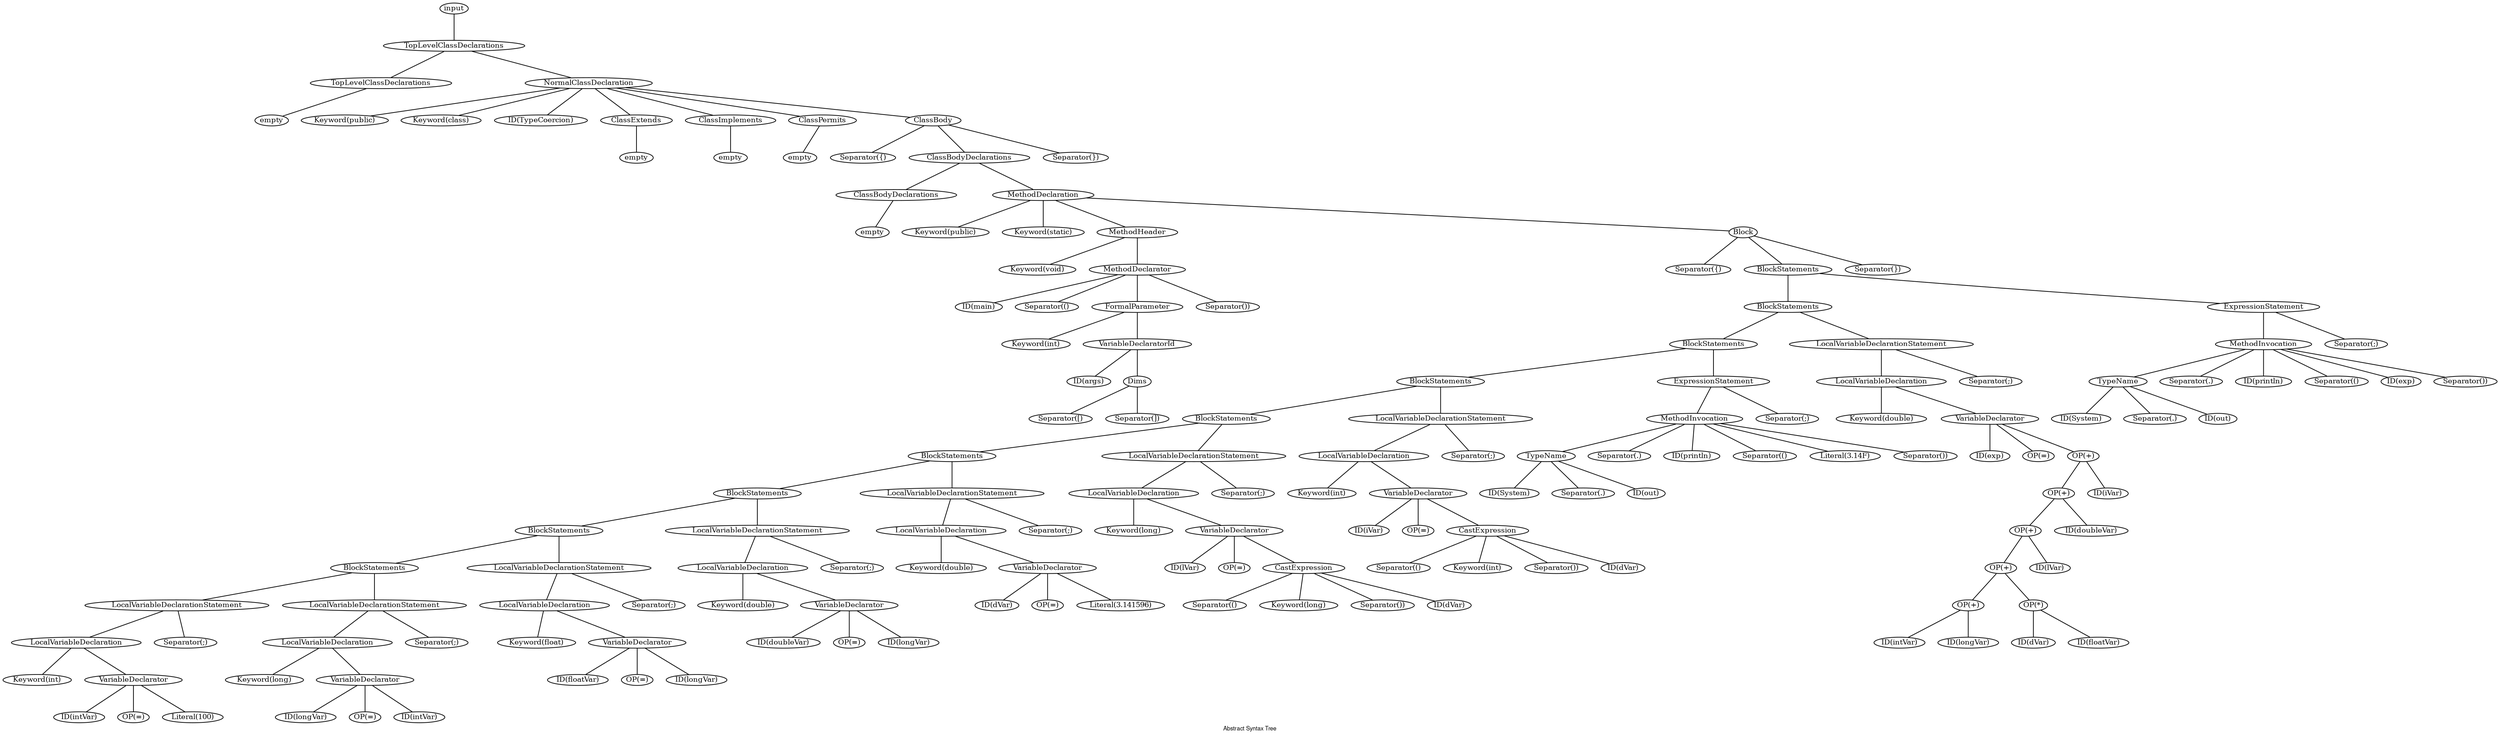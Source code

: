 // dot -Tps out.dot -o out.ps

graph "Abstract Syntax Tree"
{
	fontname="Helvetica,Arial,sans-serif"
	node [fontsize=10, width=".2", height=".2", margin=0]
	edge [fontsize=6]
	graph[fontsize=8];

	label="Abstract Syntax Tree"

	n155 ;
	n155 [label="input"] ;
	n155 -- n154 ;

	n154 ;
	n154 [label="TopLevelClassDeclarations"] ;
	n154 -- n0 ;
	n154 -- n151 ;

	n0 ;
	n0 [label="TopLevelClassDeclarations"] ;
	n0 -- n1 ;

	n151 ;
	n151 [label="NormalClassDeclaration"] ;
	n151 -- n2 ;
	n151 -- n152 ;
	n151 -- n153 ;
	n151 -- n3 ;
	n151 -- n5 ;
	n151 -- n7 ;
	n151 -- n148 ;

	n1 ;
	n1 [label="empty"] ;

	n2 ;
	n2 [label="Keyword(public)"] ;

	n152 ;
	n152 [label="Keyword(class)"] ;

	n153 ;
	n153 [label="ID(TypeCoercion)"] ;

	n3 ;
	n3 [label="ClassExtends"] ;
	n3 -- n4 ;

	n5 ;
	n5 [label="ClassImplements"] ;
	n5 -- n6 ;

	n7 ;
	n7 [label="ClassPermits"] ;
	n7 -- n8 ;

	n148 ;
	n148 [label="ClassBody"] ;
	n148 -- n149 ;
	n148 -- n147 ;
	n148 -- n150 ;

	n4 ;
	n4 [label="empty"] ;

	n6 ;
	n6 [label="empty"] ;

	n8 ;
	n8 [label="empty"] ;

	n149 ;
	n149 [label="Separator({)"] ;

	n147 ;
	n147 [label="ClassBodyDeclarations"] ;
	n147 -- n9 ;
	n147 -- n145 ;

	n150 ;
	n150 [label="Separator(})"] ;

	n9 ;
	n9 [label="ClassBodyDeclarations"] ;
	n9 -- n10 ;

	n145 ;
	n145 [label="MethodDeclaration"] ;
	n145 -- n11 ;
	n145 -- n146 ;
	n145 -- n23 ;
	n145 -- n142 ;

	n10 ;
	n10 [label="empty"] ;

	n11 ;
	n11 [label="Keyword(public)"] ;

	n146 ;
	n146 [label="Keyword(static)"] ;

	n23 ;
	n23 [label="MethodHeader"] ;
	n23 -- n24 ;
	n23 -- n19 ;

	n142 ;
	n142 [label="Block"] ;
	n142 -- n143 ;
	n142 -- n141 ;
	n142 -- n144 ;

	n24 ;
	n24 [label="Keyword(void)"] ;

	n19 ;
	n19 [label="MethodDeclarator"] ;
	n19 -- n20 ;
	n19 -- n21 ;
	n19 -- n18 ;
	n19 -- n22 ;

	n143 ;
	n143 [label="Separator({)"] ;

	n141 ;
	n141 [label="BlockStatements"] ;
	n141 -- n128 ;
	n141 -- n139 ;

	n144 ;
	n144 [label="Separator(})"] ;

	n20 ;
	n20 [label="ID(main)"] ;

	n21 ;
	n21 [label="Separator(()"] ;

	n18 ;
	n18 [label="FormalParameter"] ;
	n18 -- n12 ;
	n18 -- n16 ;

	n22 ;
	n22 [label="Separator())"] ;

	n128 ;
	n128 [label="BlockStatements"] ;
	n128 -- n107 ;
	n128 -- n126 ;

	n139 ;
	n139 [label="ExpressionStatement"] ;
	n139 -- n134 ;
	n139 -- n140 ;

	n12 ;
	n12 [label="Keyword(int)"] ;

	n16 ;
	n16 [label="VariableDeclaratorId"] ;
	n16 -- n17 ;
	n16 -- n13 ;

	n107 ;
	n107 [label="BlockStatements"] ;
	n107 -- n94 ;
	n107 -- n105 ;

	n126 ;
	n126 [label="LocalVariableDeclarationStatement"] ;
	n126 -- n125 ;
	n126 -- n127 ;

	n134 ;
	n134 [label="MethodInvocation"] ;
	n134 -- n130 ;
	n134 -- n135 ;
	n134 -- n136 ;
	n134 -- n137 ;
	n134 -- n133 ;
	n134 -- n138 ;

	n140 ;
	n140 [label="Separator(;)"] ;

	n17 ;
	n17 [label="ID(args)"] ;

	n13 ;
	n13 [label="Dims"] ;
	n13 -- n14 ;
	n13 -- n15 ;

	n94 ;
	n94 [label="BlockStatements"] ;
	n94 -- n81 ;
	n94 -- n92 ;

	n105 ;
	n105 [label="ExpressionStatement"] ;
	n105 -- n100 ;
	n105 -- n106 ;

	n125 ;
	n125 [label="LocalVariableDeclaration"] ;
	n125 -- n108 ;
	n125 -- n123 ;

	n127 ;
	n127 [label="Separator(;)"] ;

	n130 ;
	n130 [label="TypeName"] ;
	n130 -- n129 ;
	n130 -- n131 ;
	n130 -- n132 ;

	n135 ;
	n135 [label="Separator(.)"] ;

	n136 ;
	n136 [label="ID(println)"] ;

	n137 ;
	n137 [label="Separator(()"] ;

	n133 ;
	n133 [label="ID(exp)"] ;

	n138 ;
	n138 [label="Separator())"] ;

	n14 ;
	n14 [label="Separator([)"] ;

	n15 ;
	n15 [label="Separator(])"] ;

	n81 ;
	n81 [label="BlockStatements"] ;
	n81 -- n68 ;
	n81 -- n79 ;

	n92 ;
	n92 [label="LocalVariableDeclarationStatement"] ;
	n92 -- n91 ;
	n92 -- n93 ;

	n100 ;
	n100 [label="MethodInvocation"] ;
	n100 -- n96 ;
	n100 -- n101 ;
	n100 -- n102 ;
	n100 -- n103 ;
	n100 -- n99 ;
	n100 -- n104 ;

	n106 ;
	n106 [label="Separator(;)"] ;

	n108 ;
	n108 [label="Keyword(double)"] ;

	n123 ;
	n123 [label="VariableDeclarator"] ;
	n123 -- n109 ;
	n123 -- n124 ;
	n123 -- n122 ;

	n129 ;
	n129 [label="ID(System)"] ;

	n131 ;
	n131 [label="Separator(.)"] ;

	n132 ;
	n132 [label="ID(out)"] ;

	n68 ;
	n68 [label="BlockStatements"] ;
	n68 -- n59 ;
	n68 -- n66 ;

	n79 ;
	n79 [label="LocalVariableDeclarationStatement"] ;
	n79 -- n78 ;
	n79 -- n80 ;

	n91 ;
	n91 [label="LocalVariableDeclaration"] ;
	n91 -- n82 ;
	n91 -- n89 ;

	n93 ;
	n93 [label="Separator(;)"] ;

	n96 ;
	n96 [label="TypeName"] ;
	n96 -- n95 ;
	n96 -- n97 ;
	n96 -- n98 ;

	n101 ;
	n101 [label="Separator(.)"] ;

	n102 ;
	n102 [label="ID(println)"] ;

	n103 ;
	n103 [label="Separator(()"] ;

	n99 ;
	n99 [label="Literal(3.14F)"] ;

	n104 ;
	n104 [label="Separator())"] ;

	n109 ;
	n109 [label="ID(exp)"] ;

	n124 ;
	n124 [label="OP(=)"] ;

	n122 ;
	n122 [label="OP(+)"] ;
	n122 -- n120 ;
	n122 -- n121 ;

	n59 ;
	n59 [label="BlockStatements"] ;
	n59 -- n50 ;
	n59 -- n57 ;

	n66 ;
	n66 [label="LocalVariableDeclarationStatement"] ;
	n66 -- n65 ;
	n66 -- n67 ;

	n78 ;
	n78 [label="LocalVariableDeclaration"] ;
	n78 -- n69 ;
	n78 -- n76 ;

	n80 ;
	n80 [label="Separator(;)"] ;

	n82 ;
	n82 [label="Keyword(int)"] ;

	n89 ;
	n89 [label="VariableDeclarator"] ;
	n89 -- n83 ;
	n89 -- n90 ;
	n89 -- n86 ;

	n95 ;
	n95 [label="ID(System)"] ;

	n97 ;
	n97 [label="Separator(.)"] ;

	n98 ;
	n98 [label="ID(out)"] ;

	n120 ;
	n120 [label="OP(+)"] ;
	n120 -- n118 ;
	n120 -- n119 ;

	n121 ;
	n121 [label="ID(iVar)"] ;

	n50 ;
	n50 [label="BlockStatements"] ;
	n50 -- n41 ;
	n50 -- n48 ;

	n57 ;
	n57 [label="LocalVariableDeclarationStatement"] ;
	n57 -- n56 ;
	n57 -- n58 ;

	n65 ;
	n65 [label="LocalVariableDeclaration"] ;
	n65 -- n60 ;
	n65 -- n63 ;

	n67 ;
	n67 [label="Separator(;)"] ;

	n69 ;
	n69 [label="Keyword(long)"] ;

	n76 ;
	n76 [label="VariableDeclarator"] ;
	n76 -- n70 ;
	n76 -- n77 ;
	n76 -- n73 ;

	n83 ;
	n83 [label="ID(iVar)"] ;

	n90 ;
	n90 [label="OP(=)"] ;

	n86 ;
	n86 [label="CastExpression"] ;
	n86 -- n87 ;
	n86 -- n84 ;
	n86 -- n88 ;
	n86 -- n85 ;

	n118 ;
	n118 [label="OP(+)"] ;
	n118 -- n116 ;
	n118 -- n117 ;

	n119 ;
	n119 [label="ID(doubleVar)"] ;

	n41 ;
	n41 [label="BlockStatements"] ;
	n41 -- n31 ;
	n41 -- n39 ;

	n48 ;
	n48 [label="LocalVariableDeclarationStatement"] ;
	n48 -- n47 ;
	n48 -- n49 ;

	n56 ;
	n56 [label="LocalVariableDeclaration"] ;
	n56 -- n51 ;
	n56 -- n54 ;

	n58 ;
	n58 [label="Separator(;)"] ;

	n60 ;
	n60 [label="Keyword(double)"] ;

	n63 ;
	n63 [label="VariableDeclarator"] ;
	n63 -- n61 ;
	n63 -- n64 ;
	n63 -- n62 ;

	n70 ;
	n70 [label="ID(lVar)"] ;

	n77 ;
	n77 [label="OP(=)"] ;

	n73 ;
	n73 [label="CastExpression"] ;
	n73 -- n74 ;
	n73 -- n71 ;
	n73 -- n75 ;
	n73 -- n72 ;

	n87 ;
	n87 [label="Separator(()"] ;

	n84 ;
	n84 [label="Keyword(int)"] ;

	n88 ;
	n88 [label="Separator())"] ;

	n85 ;
	n85 [label="ID(dVar)"] ;

	n116 ;
	n116 [label="OP(+)"] ;
	n116 -- n112 ;
	n116 -- n115 ;

	n117 ;
	n117 [label="ID(lVar)"] ;

	n31 ;
	n31 [label="LocalVariableDeclarationStatement"] ;
	n31 -- n30 ;
	n31 -- n32 ;

	n39 ;
	n39 [label="LocalVariableDeclarationStatement"] ;
	n39 -- n38 ;
	n39 -- n40 ;

	n47 ;
	n47 [label="LocalVariableDeclaration"] ;
	n47 -- n42 ;
	n47 -- n45 ;

	n49 ;
	n49 [label="Separator(;)"] ;

	n51 ;
	n51 [label="Keyword(double)"] ;

	n54 ;
	n54 [label="VariableDeclarator"] ;
	n54 -- n52 ;
	n54 -- n55 ;
	n54 -- n53 ;

	n61 ;
	n61 [label="ID(dVar)"] ;

	n64 ;
	n64 [label="OP(=)"] ;

	n62 ;
	n62 [label="Literal(3.141596)"] ;

	n74 ;
	n74 [label="Separator(()"] ;

	n71 ;
	n71 [label="Keyword(long)"] ;

	n75 ;
	n75 [label="Separator())"] ;

	n72 ;
	n72 [label="ID(dVar)"] ;

	n112 ;
	n112 [label="OP(+)"] ;
	n112 -- n110 ;
	n112 -- n111 ;

	n115 ;
	n115 [label="OP(*)"] ;
	n115 -- n113 ;
	n115 -- n114 ;

	n30 ;
	n30 [label="LocalVariableDeclaration"] ;
	n30 -- n25 ;
	n30 -- n28 ;

	n32 ;
	n32 [label="Separator(;)"] ;

	n38 ;
	n38 [label="LocalVariableDeclaration"] ;
	n38 -- n33 ;
	n38 -- n36 ;

	n40 ;
	n40 [label="Separator(;)"] ;

	n42 ;
	n42 [label="Keyword(float)"] ;

	n45 ;
	n45 [label="VariableDeclarator"] ;
	n45 -- n43 ;
	n45 -- n46 ;
	n45 -- n44 ;

	n52 ;
	n52 [label="ID(doubleVar)"] ;

	n55 ;
	n55 [label="OP(=)"] ;

	n53 ;
	n53 [label="ID(longVar)"] ;

	n110 ;
	n110 [label="ID(intVar)"] ;

	n111 ;
	n111 [label="ID(longVar)"] ;

	n113 ;
	n113 [label="ID(dVar)"] ;

	n114 ;
	n114 [label="ID(floatVar)"] ;

	n25 ;
	n25 [label="Keyword(int)"] ;

	n28 ;
	n28 [label="VariableDeclarator"] ;
	n28 -- n26 ;
	n28 -- n29 ;
	n28 -- n27 ;

	n33 ;
	n33 [label="Keyword(long)"] ;

	n36 ;
	n36 [label="VariableDeclarator"] ;
	n36 -- n34 ;
	n36 -- n37 ;
	n36 -- n35 ;

	n43 ;
	n43 [label="ID(floatVar)"] ;

	n46 ;
	n46 [label="OP(=)"] ;

	n44 ;
	n44 [label="ID(longVar)"] ;

	n26 ;
	n26 [label="ID(intVar)"] ;

	n29 ;
	n29 [label="OP(=)"] ;

	n27 ;
	n27 [label="Literal(100)"] ;

	n34 ;
	n34 [label="ID(longVar)"] ;

	n37 ;
	n37 [label="OP(=)"] ;

	n35 ;
	n35 [label="ID(intVar)"] ;

}
